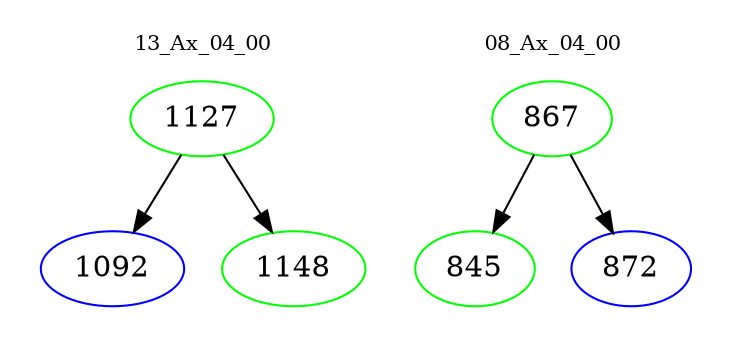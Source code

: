 digraph{
subgraph cluster_0 {
color = white
label = "13_Ax_04_00";
fontsize=10;
T0_1127 [label="1127", color="green"]
T0_1127 -> T0_1092 [color="black"]
T0_1092 [label="1092", color="blue"]
T0_1127 -> T0_1148 [color="black"]
T0_1148 [label="1148", color="green"]
}
subgraph cluster_1 {
color = white
label = "08_Ax_04_00";
fontsize=10;
T1_867 [label="867", color="green"]
T1_867 -> T1_845 [color="black"]
T1_845 [label="845", color="green"]
T1_867 -> T1_872 [color="black"]
T1_872 [label="872", color="blue"]
}
}
